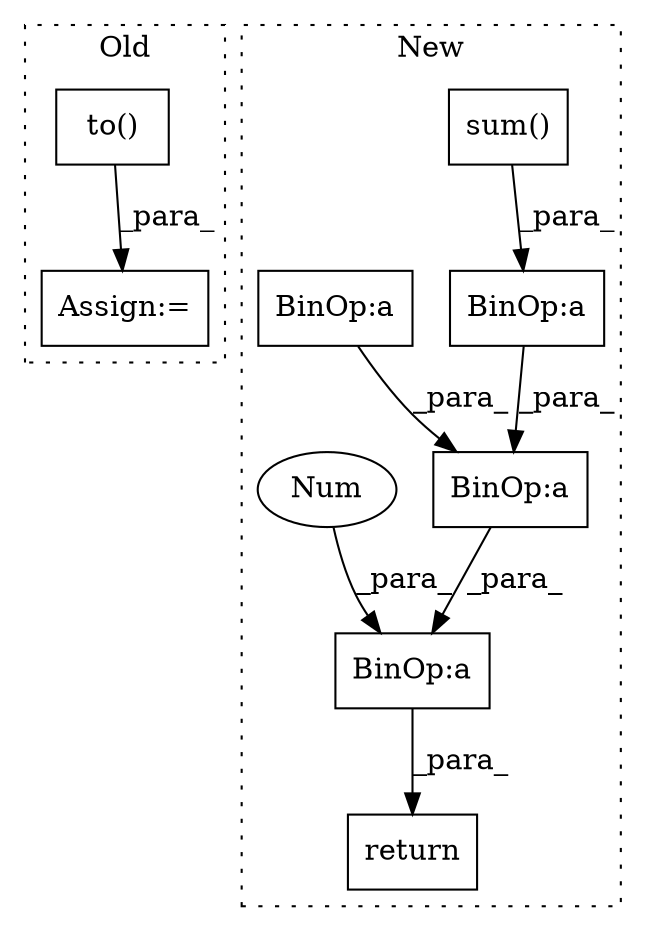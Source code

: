 digraph G {
subgraph cluster0 {
1 [label="to()" a="75" s="8869,8904" l="24,1" shape="box"];
4 [label="Assign:=" a="68" s="8866" l="3" shape="box"];
label = "Old";
style="dotted";
}
subgraph cluster1 {
2 [label="sum()" a="75" s="10359,10381" l="10,16" shape="box"];
3 [label="BinOp:a" a="82" s="10448" l="2" shape="box"];
5 [label="return" a="93" s="10477" l="7" shape="box"];
6 [label="BinOp:a" a="82" s="10278" l="1" shape="box"];
7 [label="Num" a="76" s="10450" l="1" shape="ellipse"];
8 [label="BinOp:a" a="82" s="10435" l="3" shape="box"];
9 [label="BinOp:a" a="82" s="10358" l="1" shape="box"];
label = "New";
style="dotted";
}
1 -> 4 [label="_para_"];
2 -> 9 [label="_para_"];
3 -> 5 [label="_para_"];
6 -> 8 [label="_para_"];
7 -> 3 [label="_para_"];
8 -> 3 [label="_para_"];
9 -> 8 [label="_para_"];
}